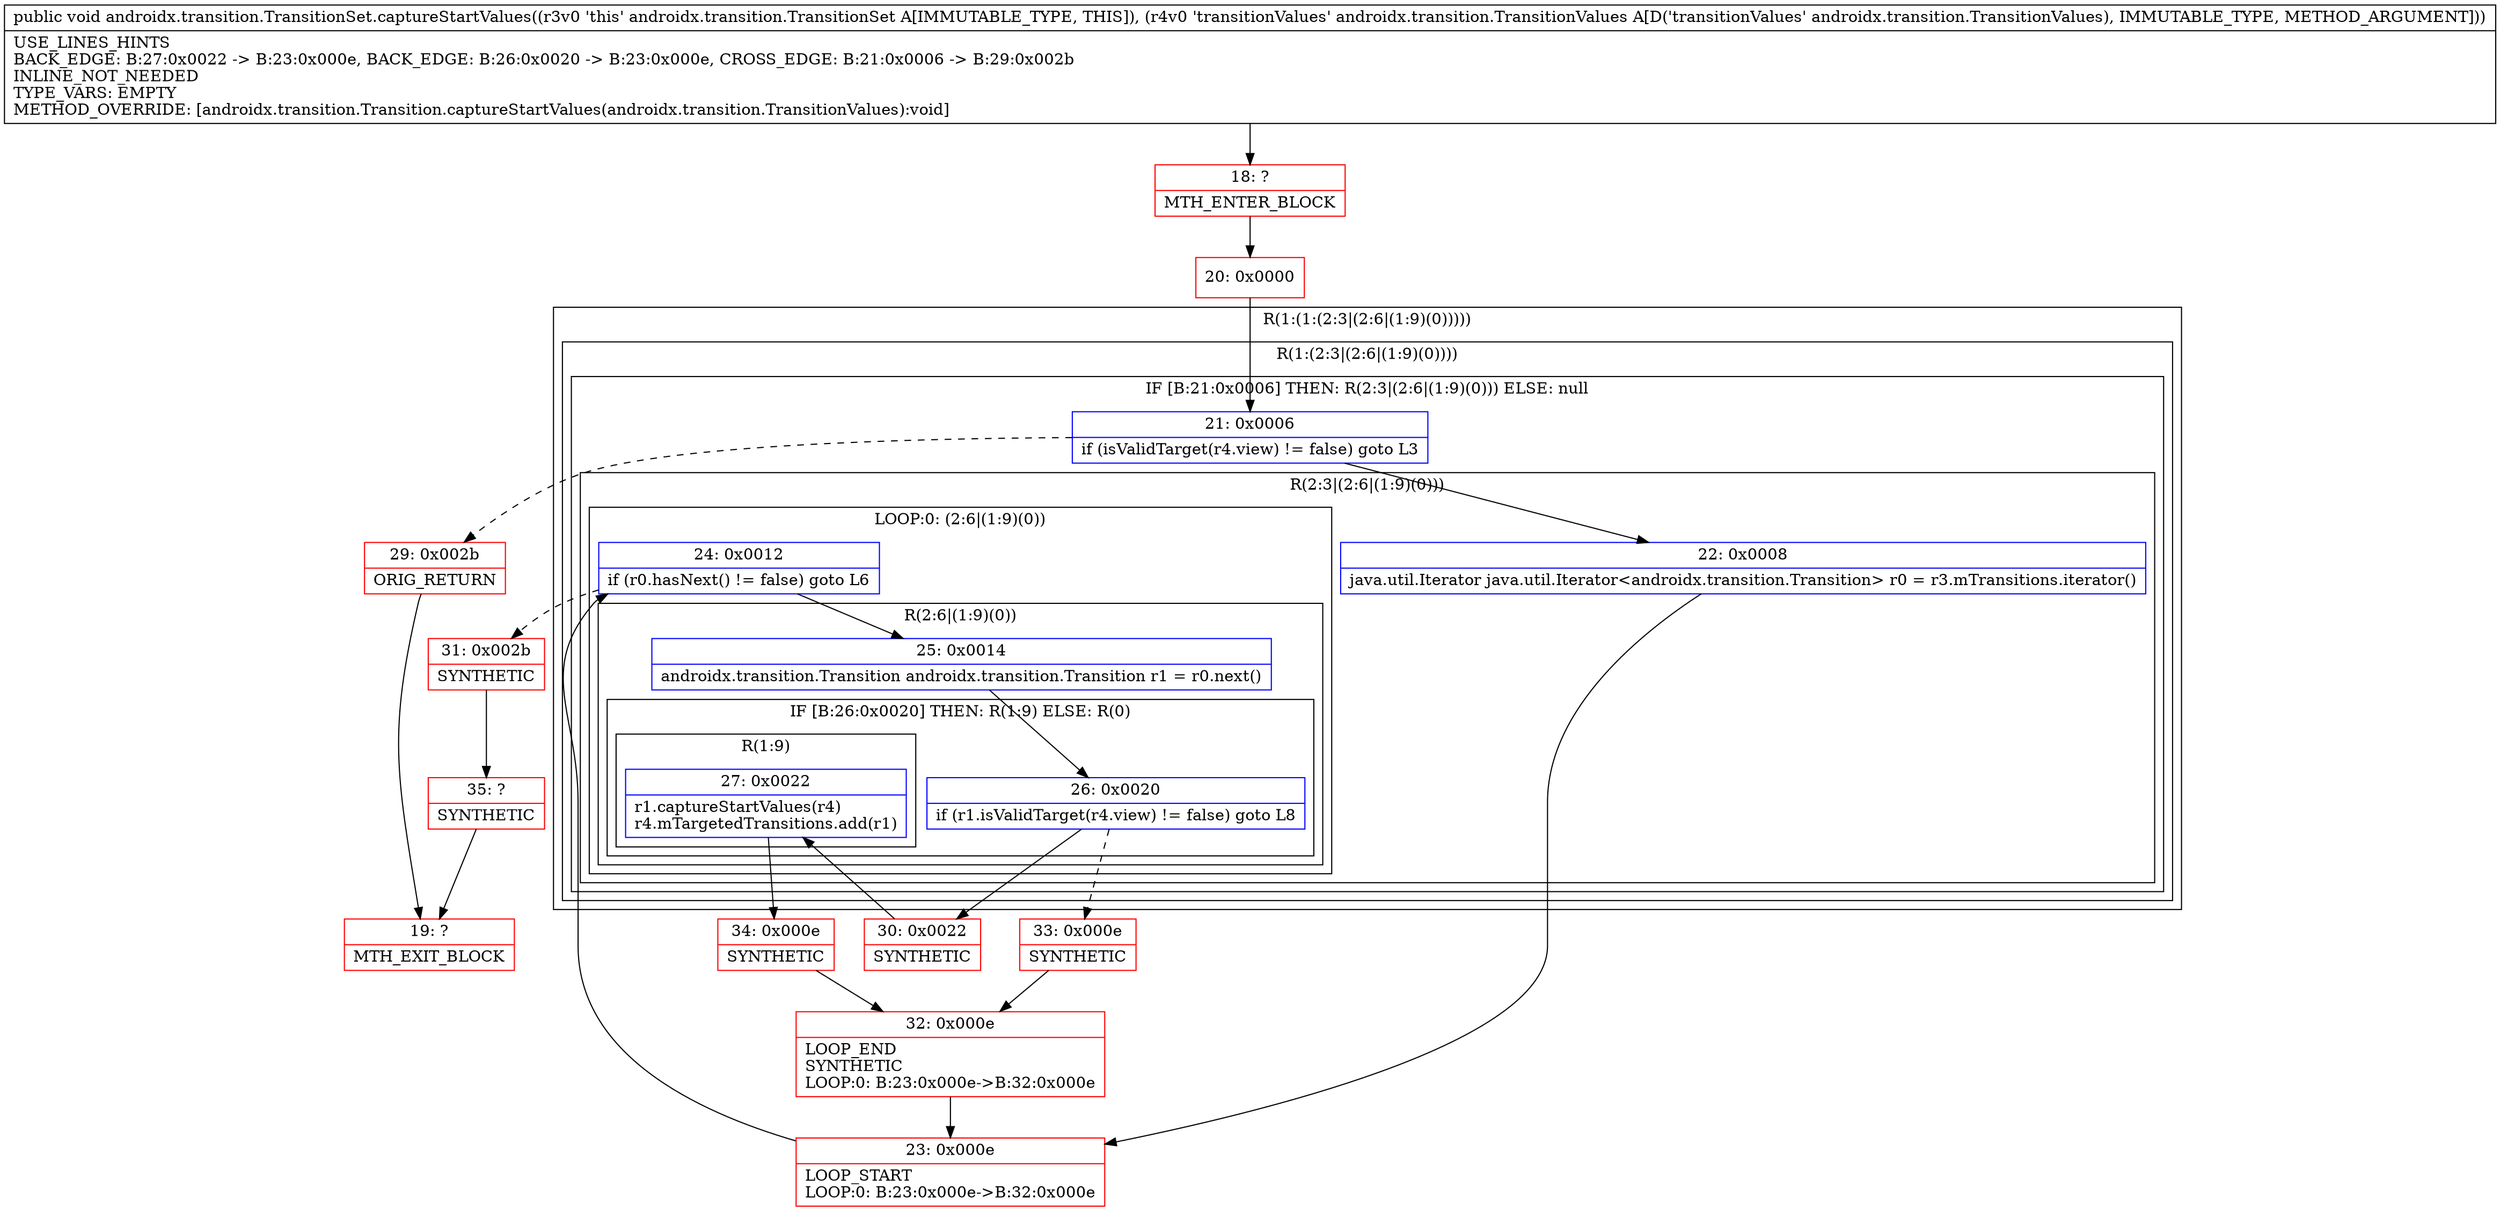 digraph "CFG forandroidx.transition.TransitionSet.captureStartValues(Landroidx\/transition\/TransitionValues;)V" {
subgraph cluster_Region_960772790 {
label = "R(1:(1:(2:3|(2:6|(1:9)(0)))))";
node [shape=record,color=blue];
subgraph cluster_Region_279526196 {
label = "R(1:(2:3|(2:6|(1:9)(0))))";
node [shape=record,color=blue];
subgraph cluster_IfRegion_5440415 {
label = "IF [B:21:0x0006] THEN: R(2:3|(2:6|(1:9)(0))) ELSE: null";
node [shape=record,color=blue];
Node_21 [shape=record,label="{21\:\ 0x0006|if (isValidTarget(r4.view) != false) goto L3\l}"];
subgraph cluster_Region_590446114 {
label = "R(2:3|(2:6|(1:9)(0)))";
node [shape=record,color=blue];
Node_22 [shape=record,label="{22\:\ 0x0008|java.util.Iterator java.util.Iterator\<androidx.transition.Transition\> r0 = r3.mTransitions.iterator()\l}"];
subgraph cluster_LoopRegion_2132014433 {
label = "LOOP:0: (2:6|(1:9)(0))";
node [shape=record,color=blue];
Node_24 [shape=record,label="{24\:\ 0x0012|if (r0.hasNext() != false) goto L6\l}"];
subgraph cluster_Region_1861267150 {
label = "R(2:6|(1:9)(0))";
node [shape=record,color=blue];
Node_25 [shape=record,label="{25\:\ 0x0014|androidx.transition.Transition androidx.transition.Transition r1 = r0.next()\l}"];
subgraph cluster_IfRegion_1647347971 {
label = "IF [B:26:0x0020] THEN: R(1:9) ELSE: R(0)";
node [shape=record,color=blue];
Node_26 [shape=record,label="{26\:\ 0x0020|if (r1.isValidTarget(r4.view) != false) goto L8\l}"];
subgraph cluster_Region_1247296265 {
label = "R(1:9)";
node [shape=record,color=blue];
Node_27 [shape=record,label="{27\:\ 0x0022|r1.captureStartValues(r4)\lr4.mTargetedTransitions.add(r1)\l}"];
}
subgraph cluster_Region_1697244130 {
label = "R(0)";
node [shape=record,color=blue];
}
}
}
}
}
}
}
}
Node_18 [shape=record,color=red,label="{18\:\ ?|MTH_ENTER_BLOCK\l}"];
Node_20 [shape=record,color=red,label="{20\:\ 0x0000}"];
Node_23 [shape=record,color=red,label="{23\:\ 0x000e|LOOP_START\lLOOP:0: B:23:0x000e\-\>B:32:0x000e\l}"];
Node_30 [shape=record,color=red,label="{30\:\ 0x0022|SYNTHETIC\l}"];
Node_34 [shape=record,color=red,label="{34\:\ 0x000e|SYNTHETIC\l}"];
Node_32 [shape=record,color=red,label="{32\:\ 0x000e|LOOP_END\lSYNTHETIC\lLOOP:0: B:23:0x000e\-\>B:32:0x000e\l}"];
Node_33 [shape=record,color=red,label="{33\:\ 0x000e|SYNTHETIC\l}"];
Node_31 [shape=record,color=red,label="{31\:\ 0x002b|SYNTHETIC\l}"];
Node_35 [shape=record,color=red,label="{35\:\ ?|SYNTHETIC\l}"];
Node_19 [shape=record,color=red,label="{19\:\ ?|MTH_EXIT_BLOCK\l}"];
Node_29 [shape=record,color=red,label="{29\:\ 0x002b|ORIG_RETURN\l}"];
MethodNode[shape=record,label="{public void androidx.transition.TransitionSet.captureStartValues((r3v0 'this' androidx.transition.TransitionSet A[IMMUTABLE_TYPE, THIS]), (r4v0 'transitionValues' androidx.transition.TransitionValues A[D('transitionValues' androidx.transition.TransitionValues), IMMUTABLE_TYPE, METHOD_ARGUMENT]))  | USE_LINES_HINTS\lBACK_EDGE: B:27:0x0022 \-\> B:23:0x000e, BACK_EDGE: B:26:0x0020 \-\> B:23:0x000e, CROSS_EDGE: B:21:0x0006 \-\> B:29:0x002b\lINLINE_NOT_NEEDED\lTYPE_VARS: EMPTY\lMETHOD_OVERRIDE: [androidx.transition.Transition.captureStartValues(androidx.transition.TransitionValues):void]\l}"];
MethodNode -> Node_18;Node_21 -> Node_22;
Node_21 -> Node_29[style=dashed];
Node_22 -> Node_23;
Node_24 -> Node_25;
Node_24 -> Node_31[style=dashed];
Node_25 -> Node_26;
Node_26 -> Node_30;
Node_26 -> Node_33[style=dashed];
Node_27 -> Node_34;
Node_18 -> Node_20;
Node_20 -> Node_21;
Node_23 -> Node_24;
Node_30 -> Node_27;
Node_34 -> Node_32;
Node_32 -> Node_23;
Node_33 -> Node_32;
Node_31 -> Node_35;
Node_35 -> Node_19;
Node_29 -> Node_19;
}

